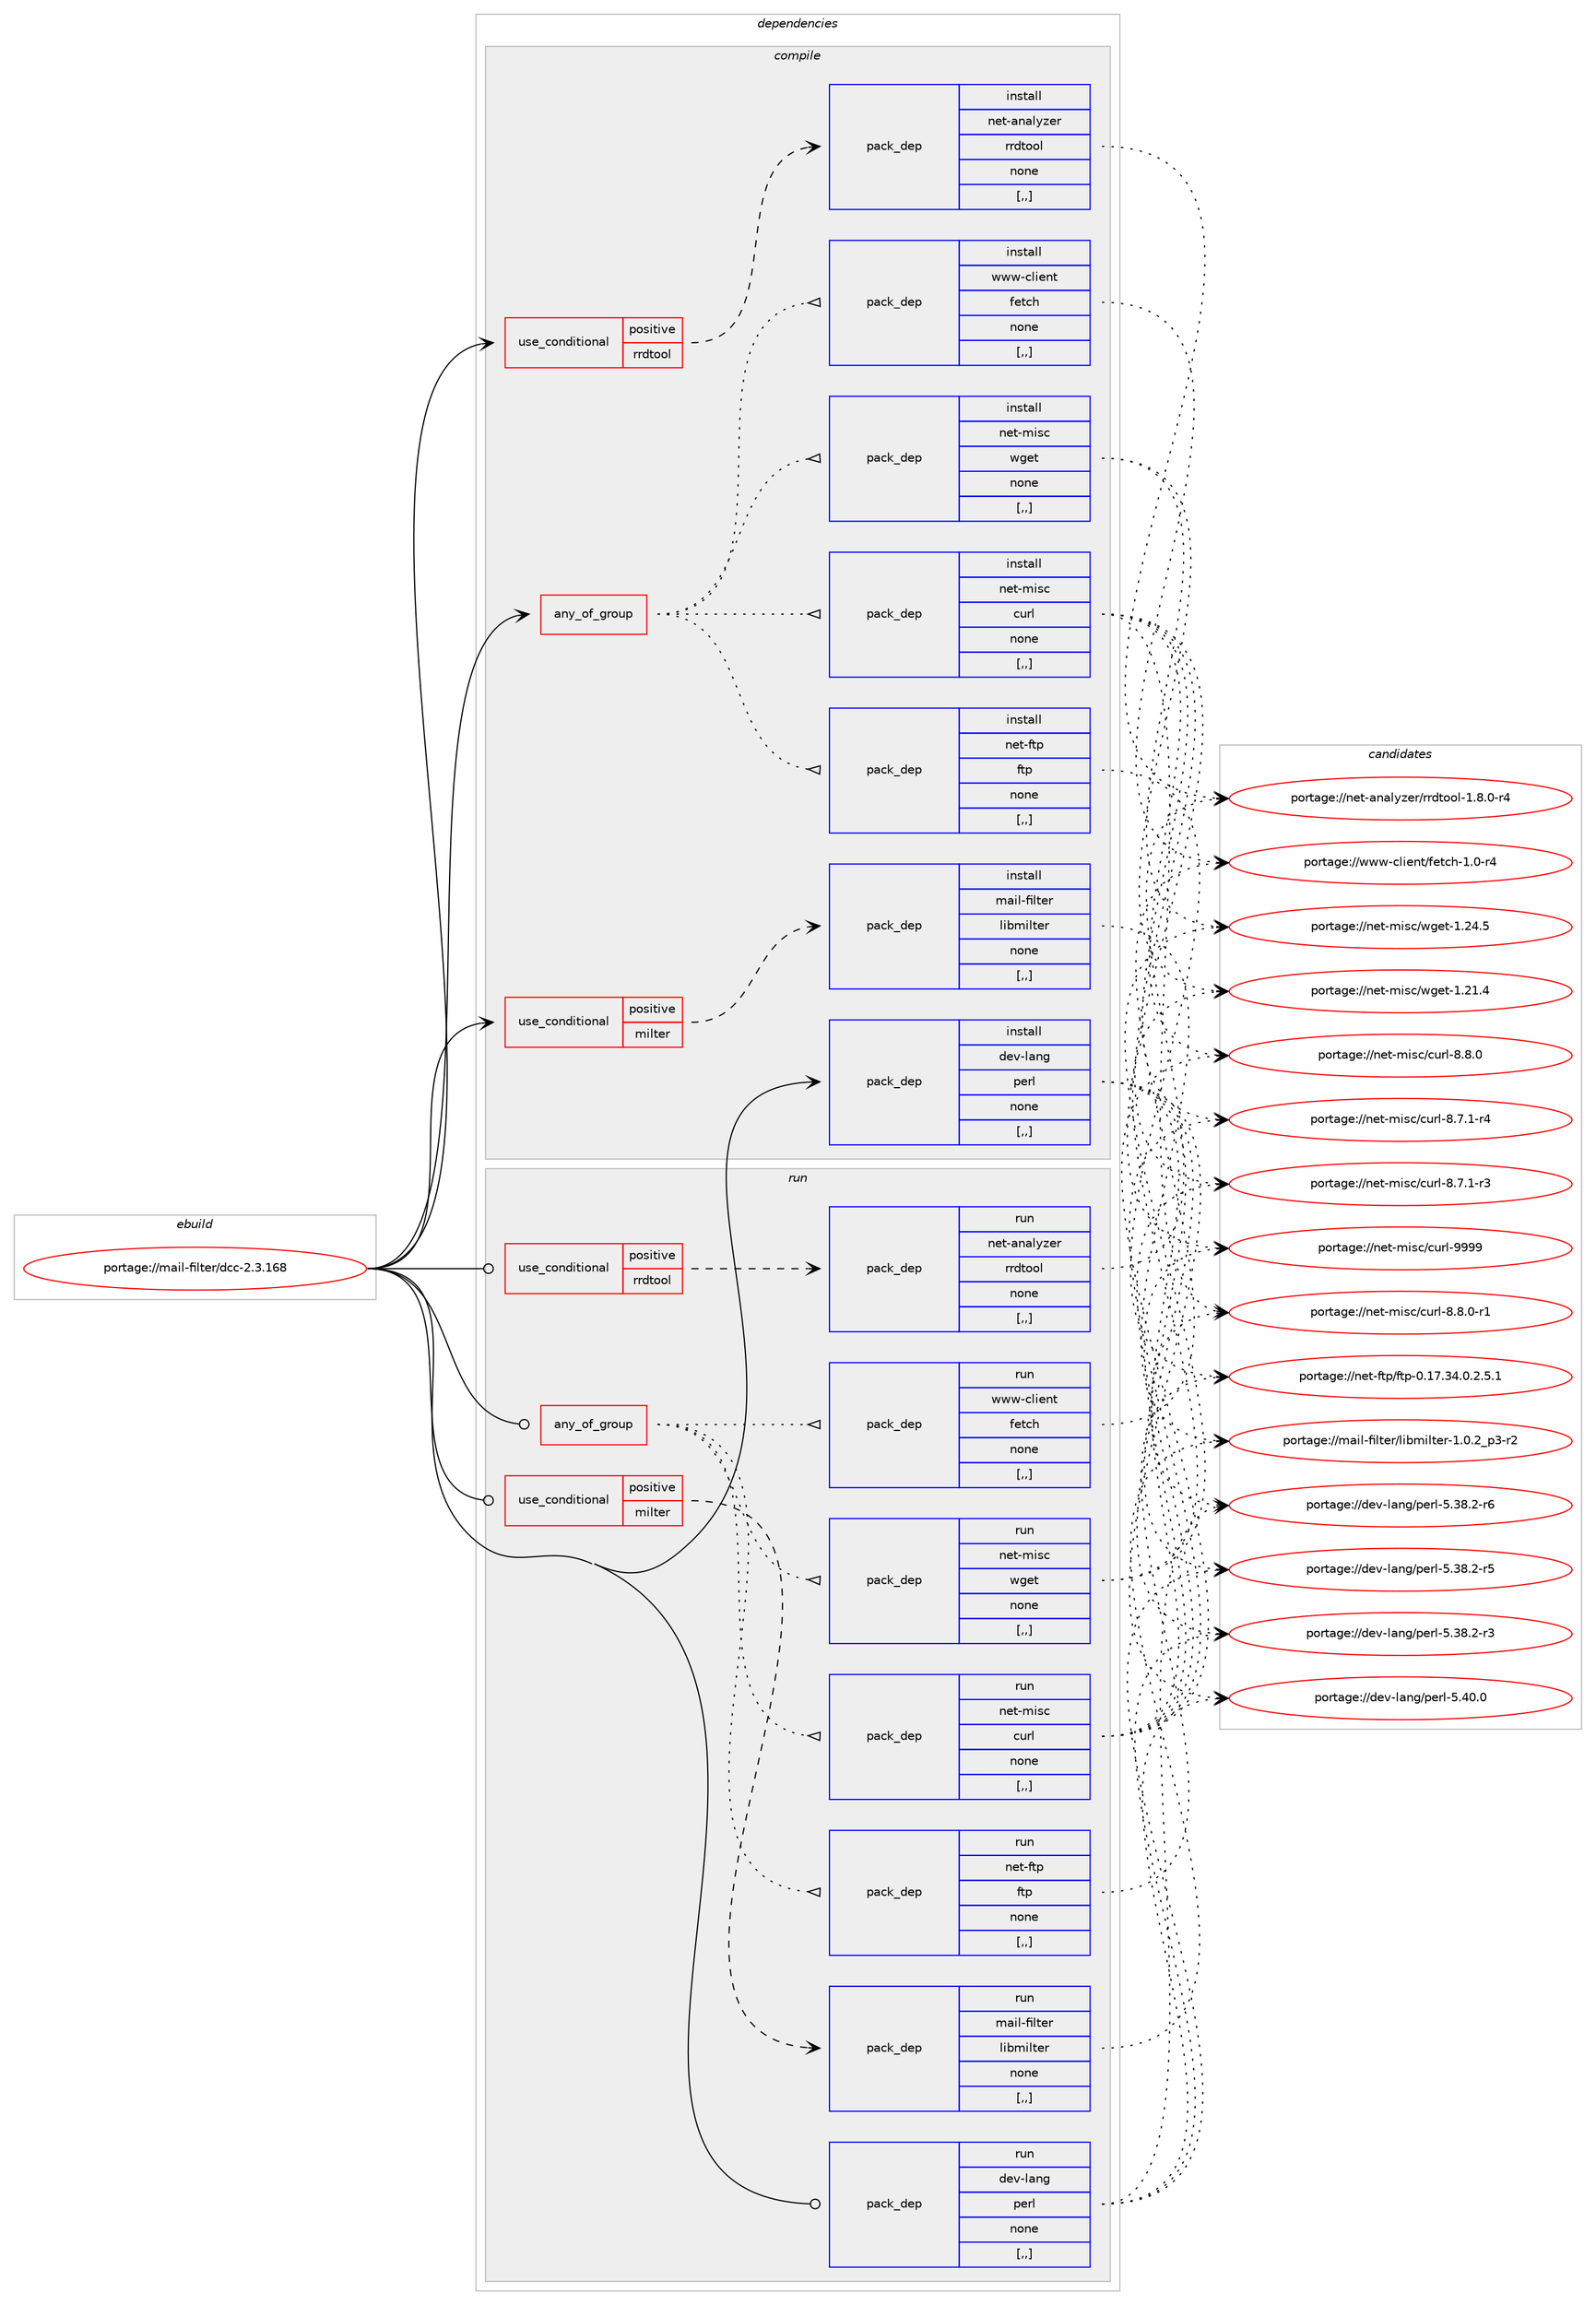 digraph prolog {

# *************
# Graph options
# *************

newrank=true;
concentrate=true;
compound=true;
graph [rankdir=LR,fontname=Helvetica,fontsize=10,ranksep=1.5];#, ranksep=2.5, nodesep=0.2];
edge  [arrowhead=vee];
node  [fontname=Helvetica,fontsize=10];

# **********
# The ebuild
# **********

subgraph cluster_leftcol {
color=gray;
rank=same;
label=<<i>ebuild</i>>;
id [label="portage://mail-filter/dcc-2.3.168", color=red, width=4, href="../mail-filter/dcc-2.3.168.svg"];
}

# ****************
# The dependencies
# ****************

subgraph cluster_midcol {
color=gray;
label=<<i>dependencies</i>>;
subgraph cluster_compile {
fillcolor="#eeeeee";
style=filled;
label=<<i>compile</i>>;
subgraph any2114 {
dependency276792 [label=<<TABLE BORDER="0" CELLBORDER="1" CELLSPACING="0" CELLPADDING="4"><TR><TD CELLPADDING="10">any_of_group</TD></TR></TABLE>>, shape=none, color=red];subgraph pack204921 {
dependency276793 [label=<<TABLE BORDER="0" CELLBORDER="1" CELLSPACING="0" CELLPADDING="4" WIDTH="220"><TR><TD ROWSPAN="6" CELLPADDING="30">pack_dep</TD></TR><TR><TD WIDTH="110">install</TD></TR><TR><TD>net-ftp</TD></TR><TR><TD>ftp</TD></TR><TR><TD>none</TD></TR><TR><TD>[,,]</TD></TR></TABLE>>, shape=none, color=blue];
}
dependency276792:e -> dependency276793:w [weight=20,style="dotted",arrowhead="oinv"];
subgraph pack204922 {
dependency276794 [label=<<TABLE BORDER="0" CELLBORDER="1" CELLSPACING="0" CELLPADDING="4" WIDTH="220"><TR><TD ROWSPAN="6" CELLPADDING="30">pack_dep</TD></TR><TR><TD WIDTH="110">install</TD></TR><TR><TD>net-misc</TD></TR><TR><TD>curl</TD></TR><TR><TD>none</TD></TR><TR><TD>[,,]</TD></TR></TABLE>>, shape=none, color=blue];
}
dependency276792:e -> dependency276794:w [weight=20,style="dotted",arrowhead="oinv"];
subgraph pack204923 {
dependency276795 [label=<<TABLE BORDER="0" CELLBORDER="1" CELLSPACING="0" CELLPADDING="4" WIDTH="220"><TR><TD ROWSPAN="6" CELLPADDING="30">pack_dep</TD></TR><TR><TD WIDTH="110">install</TD></TR><TR><TD>net-misc</TD></TR><TR><TD>wget</TD></TR><TR><TD>none</TD></TR><TR><TD>[,,]</TD></TR></TABLE>>, shape=none, color=blue];
}
dependency276792:e -> dependency276795:w [weight=20,style="dotted",arrowhead="oinv"];
subgraph pack204924 {
dependency276796 [label=<<TABLE BORDER="0" CELLBORDER="1" CELLSPACING="0" CELLPADDING="4" WIDTH="220"><TR><TD ROWSPAN="6" CELLPADDING="30">pack_dep</TD></TR><TR><TD WIDTH="110">install</TD></TR><TR><TD>www-client</TD></TR><TR><TD>fetch</TD></TR><TR><TD>none</TD></TR><TR><TD>[,,]</TD></TR></TABLE>>, shape=none, color=blue];
}
dependency276792:e -> dependency276796:w [weight=20,style="dotted",arrowhead="oinv"];
}
id:e -> dependency276792:w [weight=20,style="solid",arrowhead="vee"];
subgraph cond69596 {
dependency276797 [label=<<TABLE BORDER="0" CELLBORDER="1" CELLSPACING="0" CELLPADDING="4"><TR><TD ROWSPAN="3" CELLPADDING="10">use_conditional</TD></TR><TR><TD>positive</TD></TR><TR><TD>milter</TD></TR></TABLE>>, shape=none, color=red];
subgraph pack204925 {
dependency276798 [label=<<TABLE BORDER="0" CELLBORDER="1" CELLSPACING="0" CELLPADDING="4" WIDTH="220"><TR><TD ROWSPAN="6" CELLPADDING="30">pack_dep</TD></TR><TR><TD WIDTH="110">install</TD></TR><TR><TD>mail-filter</TD></TR><TR><TD>libmilter</TD></TR><TR><TD>none</TD></TR><TR><TD>[,,]</TD></TR></TABLE>>, shape=none, color=blue];
}
dependency276797:e -> dependency276798:w [weight=20,style="dashed",arrowhead="vee"];
}
id:e -> dependency276797:w [weight=20,style="solid",arrowhead="vee"];
subgraph cond69597 {
dependency276799 [label=<<TABLE BORDER="0" CELLBORDER="1" CELLSPACING="0" CELLPADDING="4"><TR><TD ROWSPAN="3" CELLPADDING="10">use_conditional</TD></TR><TR><TD>positive</TD></TR><TR><TD>rrdtool</TD></TR></TABLE>>, shape=none, color=red];
subgraph pack204926 {
dependency276800 [label=<<TABLE BORDER="0" CELLBORDER="1" CELLSPACING="0" CELLPADDING="4" WIDTH="220"><TR><TD ROWSPAN="6" CELLPADDING="30">pack_dep</TD></TR><TR><TD WIDTH="110">install</TD></TR><TR><TD>net-analyzer</TD></TR><TR><TD>rrdtool</TD></TR><TR><TD>none</TD></TR><TR><TD>[,,]</TD></TR></TABLE>>, shape=none, color=blue];
}
dependency276799:e -> dependency276800:w [weight=20,style="dashed",arrowhead="vee"];
}
id:e -> dependency276799:w [weight=20,style="solid",arrowhead="vee"];
subgraph pack204927 {
dependency276801 [label=<<TABLE BORDER="0" CELLBORDER="1" CELLSPACING="0" CELLPADDING="4" WIDTH="220"><TR><TD ROWSPAN="6" CELLPADDING="30">pack_dep</TD></TR><TR><TD WIDTH="110">install</TD></TR><TR><TD>dev-lang</TD></TR><TR><TD>perl</TD></TR><TR><TD>none</TD></TR><TR><TD>[,,]</TD></TR></TABLE>>, shape=none, color=blue];
}
id:e -> dependency276801:w [weight=20,style="solid",arrowhead="vee"];
}
subgraph cluster_compileandrun {
fillcolor="#eeeeee";
style=filled;
label=<<i>compile and run</i>>;
}
subgraph cluster_run {
fillcolor="#eeeeee";
style=filled;
label=<<i>run</i>>;
subgraph any2115 {
dependency276802 [label=<<TABLE BORDER="0" CELLBORDER="1" CELLSPACING="0" CELLPADDING="4"><TR><TD CELLPADDING="10">any_of_group</TD></TR></TABLE>>, shape=none, color=red];subgraph pack204928 {
dependency276803 [label=<<TABLE BORDER="0" CELLBORDER="1" CELLSPACING="0" CELLPADDING="4" WIDTH="220"><TR><TD ROWSPAN="6" CELLPADDING="30">pack_dep</TD></TR><TR><TD WIDTH="110">run</TD></TR><TR><TD>net-ftp</TD></TR><TR><TD>ftp</TD></TR><TR><TD>none</TD></TR><TR><TD>[,,]</TD></TR></TABLE>>, shape=none, color=blue];
}
dependency276802:e -> dependency276803:w [weight=20,style="dotted",arrowhead="oinv"];
subgraph pack204929 {
dependency276804 [label=<<TABLE BORDER="0" CELLBORDER="1" CELLSPACING="0" CELLPADDING="4" WIDTH="220"><TR><TD ROWSPAN="6" CELLPADDING="30">pack_dep</TD></TR><TR><TD WIDTH="110">run</TD></TR><TR><TD>net-misc</TD></TR><TR><TD>curl</TD></TR><TR><TD>none</TD></TR><TR><TD>[,,]</TD></TR></TABLE>>, shape=none, color=blue];
}
dependency276802:e -> dependency276804:w [weight=20,style="dotted",arrowhead="oinv"];
subgraph pack204930 {
dependency276805 [label=<<TABLE BORDER="0" CELLBORDER="1" CELLSPACING="0" CELLPADDING="4" WIDTH="220"><TR><TD ROWSPAN="6" CELLPADDING="30">pack_dep</TD></TR><TR><TD WIDTH="110">run</TD></TR><TR><TD>net-misc</TD></TR><TR><TD>wget</TD></TR><TR><TD>none</TD></TR><TR><TD>[,,]</TD></TR></TABLE>>, shape=none, color=blue];
}
dependency276802:e -> dependency276805:w [weight=20,style="dotted",arrowhead="oinv"];
subgraph pack204931 {
dependency276806 [label=<<TABLE BORDER="0" CELLBORDER="1" CELLSPACING="0" CELLPADDING="4" WIDTH="220"><TR><TD ROWSPAN="6" CELLPADDING="30">pack_dep</TD></TR><TR><TD WIDTH="110">run</TD></TR><TR><TD>www-client</TD></TR><TR><TD>fetch</TD></TR><TR><TD>none</TD></TR><TR><TD>[,,]</TD></TR></TABLE>>, shape=none, color=blue];
}
dependency276802:e -> dependency276806:w [weight=20,style="dotted",arrowhead="oinv"];
}
id:e -> dependency276802:w [weight=20,style="solid",arrowhead="odot"];
subgraph cond69598 {
dependency276807 [label=<<TABLE BORDER="0" CELLBORDER="1" CELLSPACING="0" CELLPADDING="4"><TR><TD ROWSPAN="3" CELLPADDING="10">use_conditional</TD></TR><TR><TD>positive</TD></TR><TR><TD>milter</TD></TR></TABLE>>, shape=none, color=red];
subgraph pack204932 {
dependency276808 [label=<<TABLE BORDER="0" CELLBORDER="1" CELLSPACING="0" CELLPADDING="4" WIDTH="220"><TR><TD ROWSPAN="6" CELLPADDING="30">pack_dep</TD></TR><TR><TD WIDTH="110">run</TD></TR><TR><TD>mail-filter</TD></TR><TR><TD>libmilter</TD></TR><TR><TD>none</TD></TR><TR><TD>[,,]</TD></TR></TABLE>>, shape=none, color=blue];
}
dependency276807:e -> dependency276808:w [weight=20,style="dashed",arrowhead="vee"];
}
id:e -> dependency276807:w [weight=20,style="solid",arrowhead="odot"];
subgraph cond69599 {
dependency276809 [label=<<TABLE BORDER="0" CELLBORDER="1" CELLSPACING="0" CELLPADDING="4"><TR><TD ROWSPAN="3" CELLPADDING="10">use_conditional</TD></TR><TR><TD>positive</TD></TR><TR><TD>rrdtool</TD></TR></TABLE>>, shape=none, color=red];
subgraph pack204933 {
dependency276810 [label=<<TABLE BORDER="0" CELLBORDER="1" CELLSPACING="0" CELLPADDING="4" WIDTH="220"><TR><TD ROWSPAN="6" CELLPADDING="30">pack_dep</TD></TR><TR><TD WIDTH="110">run</TD></TR><TR><TD>net-analyzer</TD></TR><TR><TD>rrdtool</TD></TR><TR><TD>none</TD></TR><TR><TD>[,,]</TD></TR></TABLE>>, shape=none, color=blue];
}
dependency276809:e -> dependency276810:w [weight=20,style="dashed",arrowhead="vee"];
}
id:e -> dependency276809:w [weight=20,style="solid",arrowhead="odot"];
subgraph pack204934 {
dependency276811 [label=<<TABLE BORDER="0" CELLBORDER="1" CELLSPACING="0" CELLPADDING="4" WIDTH="220"><TR><TD ROWSPAN="6" CELLPADDING="30">pack_dep</TD></TR><TR><TD WIDTH="110">run</TD></TR><TR><TD>dev-lang</TD></TR><TR><TD>perl</TD></TR><TR><TD>none</TD></TR><TR><TD>[,,]</TD></TR></TABLE>>, shape=none, color=blue];
}
id:e -> dependency276811:w [weight=20,style="solid",arrowhead="odot"];
}
}

# **************
# The candidates
# **************

subgraph cluster_choices {
rank=same;
color=gray;
label=<<i>candidates</i>>;

subgraph choice204921 {
color=black;
nodesep=1;
choice110101116451021161124710211611245484649554651524648465046534649 [label="portage://net-ftp/ftp-0.17.34.0.2.5.1", color=red, width=4,href="../net-ftp/ftp-0.17.34.0.2.5.1.svg"];
dependency276793:e -> choice110101116451021161124710211611245484649554651524648465046534649:w [style=dotted,weight="100"];
}
subgraph choice204922 {
color=black;
nodesep=1;
choice110101116451091051159947991171141084557575757 [label="portage://net-misc/curl-9999", color=red, width=4,href="../net-misc/curl-9999.svg"];
choice110101116451091051159947991171141084556465646484511449 [label="portage://net-misc/curl-8.8.0-r1", color=red, width=4,href="../net-misc/curl-8.8.0-r1.svg"];
choice11010111645109105115994799117114108455646564648 [label="portage://net-misc/curl-8.8.0", color=red, width=4,href="../net-misc/curl-8.8.0.svg"];
choice110101116451091051159947991171141084556465546494511452 [label="portage://net-misc/curl-8.7.1-r4", color=red, width=4,href="../net-misc/curl-8.7.1-r4.svg"];
choice110101116451091051159947991171141084556465546494511451 [label="portage://net-misc/curl-8.7.1-r3", color=red, width=4,href="../net-misc/curl-8.7.1-r3.svg"];
dependency276794:e -> choice110101116451091051159947991171141084557575757:w [style=dotted,weight="100"];
dependency276794:e -> choice110101116451091051159947991171141084556465646484511449:w [style=dotted,weight="100"];
dependency276794:e -> choice11010111645109105115994799117114108455646564648:w [style=dotted,weight="100"];
dependency276794:e -> choice110101116451091051159947991171141084556465546494511452:w [style=dotted,weight="100"];
dependency276794:e -> choice110101116451091051159947991171141084556465546494511451:w [style=dotted,weight="100"];
}
subgraph choice204923 {
color=black;
nodesep=1;
choice11010111645109105115994711910310111645494650524653 [label="portage://net-misc/wget-1.24.5", color=red, width=4,href="../net-misc/wget-1.24.5.svg"];
choice11010111645109105115994711910310111645494650494652 [label="portage://net-misc/wget-1.21.4", color=red, width=4,href="../net-misc/wget-1.21.4.svg"];
dependency276795:e -> choice11010111645109105115994711910310111645494650524653:w [style=dotted,weight="100"];
dependency276795:e -> choice11010111645109105115994711910310111645494650494652:w [style=dotted,weight="100"];
}
subgraph choice204924 {
color=black;
nodesep=1;
choice11911911945991081051011101164710210111699104454946484511452 [label="portage://www-client/fetch-1.0-r4", color=red, width=4,href="../www-client/fetch-1.0-r4.svg"];
dependency276796:e -> choice11911911945991081051011101164710210111699104454946484511452:w [style=dotted,weight="100"];
}
subgraph choice204925 {
color=black;
nodesep=1;
choice1099710510845102105108116101114471081059810910510811610111445494648465095112514511450 [label="portage://mail-filter/libmilter-1.0.2_p3-r2", color=red, width=4,href="../mail-filter/libmilter-1.0.2_p3-r2.svg"];
dependency276798:e -> choice1099710510845102105108116101114471081059810910510811610111445494648465095112514511450:w [style=dotted,weight="100"];
}
subgraph choice204926 {
color=black;
nodesep=1;
choice110101116459711097108121122101114471141141001161111111084549465646484511452 [label="portage://net-analyzer/rrdtool-1.8.0-r4", color=red, width=4,href="../net-analyzer/rrdtool-1.8.0-r4.svg"];
dependency276800:e -> choice110101116459711097108121122101114471141141001161111111084549465646484511452:w [style=dotted,weight="100"];
}
subgraph choice204927 {
color=black;
nodesep=1;
choice10010111845108971101034711210111410845534652484648 [label="portage://dev-lang/perl-5.40.0", color=red, width=4,href="../dev-lang/perl-5.40.0.svg"];
choice100101118451089711010347112101114108455346515646504511454 [label="portage://dev-lang/perl-5.38.2-r6", color=red, width=4,href="../dev-lang/perl-5.38.2-r6.svg"];
choice100101118451089711010347112101114108455346515646504511453 [label="portage://dev-lang/perl-5.38.2-r5", color=red, width=4,href="../dev-lang/perl-5.38.2-r5.svg"];
choice100101118451089711010347112101114108455346515646504511451 [label="portage://dev-lang/perl-5.38.2-r3", color=red, width=4,href="../dev-lang/perl-5.38.2-r3.svg"];
dependency276801:e -> choice10010111845108971101034711210111410845534652484648:w [style=dotted,weight="100"];
dependency276801:e -> choice100101118451089711010347112101114108455346515646504511454:w [style=dotted,weight="100"];
dependency276801:e -> choice100101118451089711010347112101114108455346515646504511453:w [style=dotted,weight="100"];
dependency276801:e -> choice100101118451089711010347112101114108455346515646504511451:w [style=dotted,weight="100"];
}
subgraph choice204928 {
color=black;
nodesep=1;
choice110101116451021161124710211611245484649554651524648465046534649 [label="portage://net-ftp/ftp-0.17.34.0.2.5.1", color=red, width=4,href="../net-ftp/ftp-0.17.34.0.2.5.1.svg"];
dependency276803:e -> choice110101116451021161124710211611245484649554651524648465046534649:w [style=dotted,weight="100"];
}
subgraph choice204929 {
color=black;
nodesep=1;
choice110101116451091051159947991171141084557575757 [label="portage://net-misc/curl-9999", color=red, width=4,href="../net-misc/curl-9999.svg"];
choice110101116451091051159947991171141084556465646484511449 [label="portage://net-misc/curl-8.8.0-r1", color=red, width=4,href="../net-misc/curl-8.8.0-r1.svg"];
choice11010111645109105115994799117114108455646564648 [label="portage://net-misc/curl-8.8.0", color=red, width=4,href="../net-misc/curl-8.8.0.svg"];
choice110101116451091051159947991171141084556465546494511452 [label="portage://net-misc/curl-8.7.1-r4", color=red, width=4,href="../net-misc/curl-8.7.1-r4.svg"];
choice110101116451091051159947991171141084556465546494511451 [label="portage://net-misc/curl-8.7.1-r3", color=red, width=4,href="../net-misc/curl-8.7.1-r3.svg"];
dependency276804:e -> choice110101116451091051159947991171141084557575757:w [style=dotted,weight="100"];
dependency276804:e -> choice110101116451091051159947991171141084556465646484511449:w [style=dotted,weight="100"];
dependency276804:e -> choice11010111645109105115994799117114108455646564648:w [style=dotted,weight="100"];
dependency276804:e -> choice110101116451091051159947991171141084556465546494511452:w [style=dotted,weight="100"];
dependency276804:e -> choice110101116451091051159947991171141084556465546494511451:w [style=dotted,weight="100"];
}
subgraph choice204930 {
color=black;
nodesep=1;
choice11010111645109105115994711910310111645494650524653 [label="portage://net-misc/wget-1.24.5", color=red, width=4,href="../net-misc/wget-1.24.5.svg"];
choice11010111645109105115994711910310111645494650494652 [label="portage://net-misc/wget-1.21.4", color=red, width=4,href="../net-misc/wget-1.21.4.svg"];
dependency276805:e -> choice11010111645109105115994711910310111645494650524653:w [style=dotted,weight="100"];
dependency276805:e -> choice11010111645109105115994711910310111645494650494652:w [style=dotted,weight="100"];
}
subgraph choice204931 {
color=black;
nodesep=1;
choice11911911945991081051011101164710210111699104454946484511452 [label="portage://www-client/fetch-1.0-r4", color=red, width=4,href="../www-client/fetch-1.0-r4.svg"];
dependency276806:e -> choice11911911945991081051011101164710210111699104454946484511452:w [style=dotted,weight="100"];
}
subgraph choice204932 {
color=black;
nodesep=1;
choice1099710510845102105108116101114471081059810910510811610111445494648465095112514511450 [label="portage://mail-filter/libmilter-1.0.2_p3-r2", color=red, width=4,href="../mail-filter/libmilter-1.0.2_p3-r2.svg"];
dependency276808:e -> choice1099710510845102105108116101114471081059810910510811610111445494648465095112514511450:w [style=dotted,weight="100"];
}
subgraph choice204933 {
color=black;
nodesep=1;
choice110101116459711097108121122101114471141141001161111111084549465646484511452 [label="portage://net-analyzer/rrdtool-1.8.0-r4", color=red, width=4,href="../net-analyzer/rrdtool-1.8.0-r4.svg"];
dependency276810:e -> choice110101116459711097108121122101114471141141001161111111084549465646484511452:w [style=dotted,weight="100"];
}
subgraph choice204934 {
color=black;
nodesep=1;
choice10010111845108971101034711210111410845534652484648 [label="portage://dev-lang/perl-5.40.0", color=red, width=4,href="../dev-lang/perl-5.40.0.svg"];
choice100101118451089711010347112101114108455346515646504511454 [label="portage://dev-lang/perl-5.38.2-r6", color=red, width=4,href="../dev-lang/perl-5.38.2-r6.svg"];
choice100101118451089711010347112101114108455346515646504511453 [label="portage://dev-lang/perl-5.38.2-r5", color=red, width=4,href="../dev-lang/perl-5.38.2-r5.svg"];
choice100101118451089711010347112101114108455346515646504511451 [label="portage://dev-lang/perl-5.38.2-r3", color=red, width=4,href="../dev-lang/perl-5.38.2-r3.svg"];
dependency276811:e -> choice10010111845108971101034711210111410845534652484648:w [style=dotted,weight="100"];
dependency276811:e -> choice100101118451089711010347112101114108455346515646504511454:w [style=dotted,weight="100"];
dependency276811:e -> choice100101118451089711010347112101114108455346515646504511453:w [style=dotted,weight="100"];
dependency276811:e -> choice100101118451089711010347112101114108455346515646504511451:w [style=dotted,weight="100"];
}
}

}
